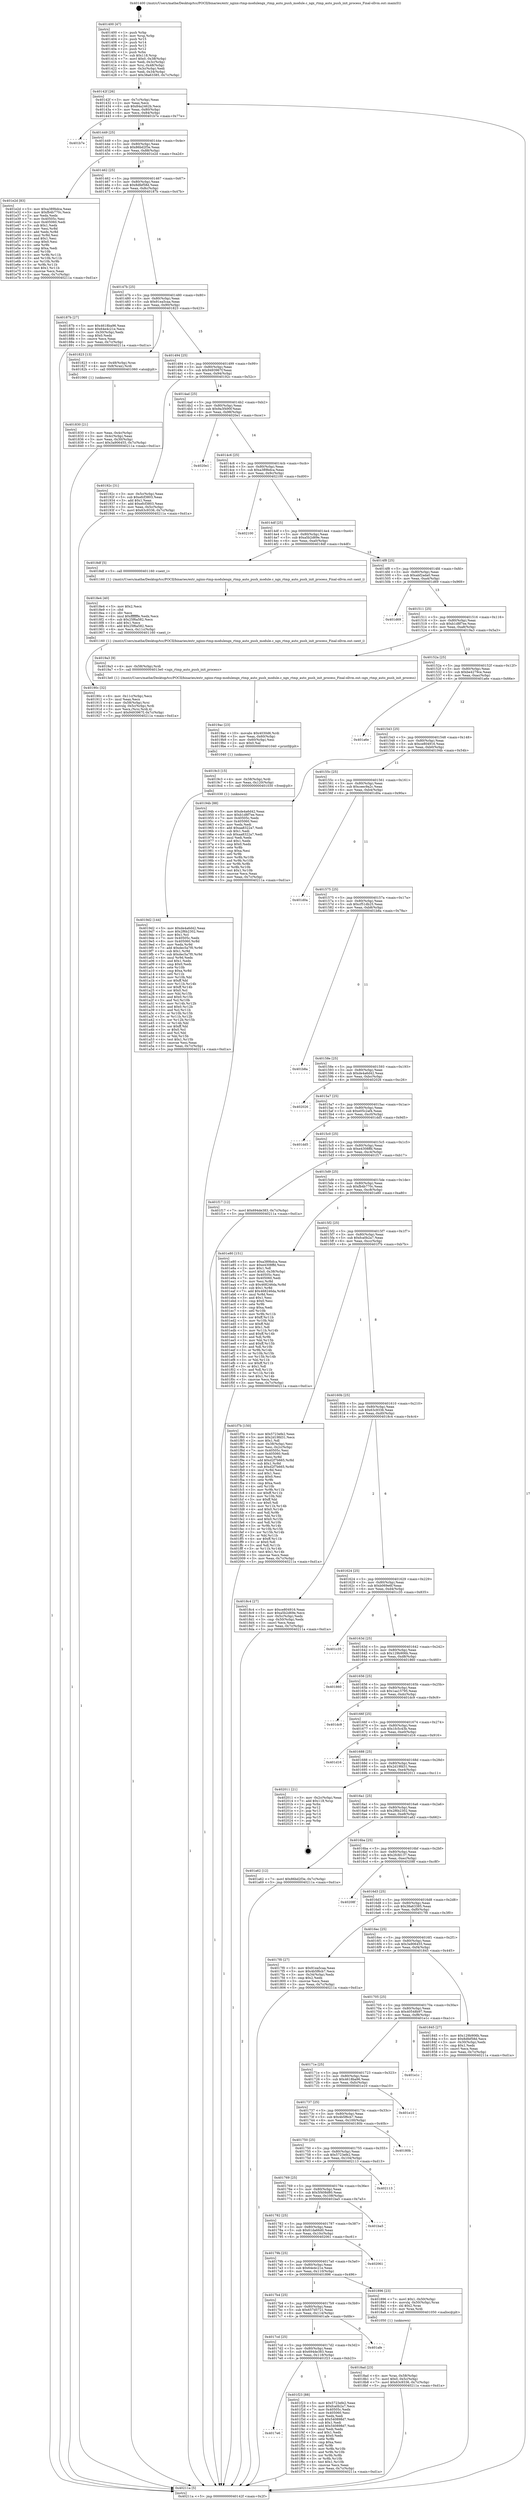 digraph "0x401400" {
  label = "0x401400 (/mnt/c/Users/mathe/Desktop/tcc/POCII/binaries/extr_nginx-rtmp-modulengx_rtmp_auto_push_module.c_ngx_rtmp_auto_push_init_process_Final-ollvm.out::main(0))"
  labelloc = "t"
  node[shape=record]

  Entry [label="",width=0.3,height=0.3,shape=circle,fillcolor=black,style=filled]
  "0x40142f" [label="{
     0x40142f [26]\l
     | [instrs]\l
     &nbsp;&nbsp;0x40142f \<+3\>: mov -0x7c(%rbp),%eax\l
     &nbsp;&nbsp;0x401432 \<+2\>: mov %eax,%ecx\l
     &nbsp;&nbsp;0x401434 \<+6\>: sub $0x84a2462b,%ecx\l
     &nbsp;&nbsp;0x40143a \<+3\>: mov %eax,-0x80(%rbp)\l
     &nbsp;&nbsp;0x40143d \<+6\>: mov %ecx,-0x84(%rbp)\l
     &nbsp;&nbsp;0x401443 \<+6\>: je 0000000000401b7e \<main+0x77e\>\l
  }"]
  "0x401b7e" [label="{
     0x401b7e\l
  }", style=dashed]
  "0x401449" [label="{
     0x401449 [25]\l
     | [instrs]\l
     &nbsp;&nbsp;0x401449 \<+5\>: jmp 000000000040144e \<main+0x4e\>\l
     &nbsp;&nbsp;0x40144e \<+3\>: mov -0x80(%rbp),%eax\l
     &nbsp;&nbsp;0x401451 \<+5\>: sub $0x86bd2f3e,%eax\l
     &nbsp;&nbsp;0x401456 \<+6\>: mov %eax,-0x88(%rbp)\l
     &nbsp;&nbsp;0x40145c \<+6\>: je 0000000000401e2d \<main+0xa2d\>\l
  }"]
  Exit [label="",width=0.3,height=0.3,shape=circle,fillcolor=black,style=filled,peripheries=2]
  "0x401e2d" [label="{
     0x401e2d [83]\l
     | [instrs]\l
     &nbsp;&nbsp;0x401e2d \<+5\>: mov $0xa389bdca,%eax\l
     &nbsp;&nbsp;0x401e32 \<+5\>: mov $0xfb4b770c,%ecx\l
     &nbsp;&nbsp;0x401e37 \<+2\>: xor %edx,%edx\l
     &nbsp;&nbsp;0x401e39 \<+7\>: mov 0x40505c,%esi\l
     &nbsp;&nbsp;0x401e40 \<+7\>: mov 0x405060,%edi\l
     &nbsp;&nbsp;0x401e47 \<+3\>: sub $0x1,%edx\l
     &nbsp;&nbsp;0x401e4a \<+3\>: mov %esi,%r8d\l
     &nbsp;&nbsp;0x401e4d \<+3\>: add %edx,%r8d\l
     &nbsp;&nbsp;0x401e50 \<+4\>: imul %r8d,%esi\l
     &nbsp;&nbsp;0x401e54 \<+3\>: and $0x1,%esi\l
     &nbsp;&nbsp;0x401e57 \<+3\>: cmp $0x0,%esi\l
     &nbsp;&nbsp;0x401e5a \<+4\>: sete %r9b\l
     &nbsp;&nbsp;0x401e5e \<+3\>: cmp $0xa,%edi\l
     &nbsp;&nbsp;0x401e61 \<+4\>: setl %r10b\l
     &nbsp;&nbsp;0x401e65 \<+3\>: mov %r9b,%r11b\l
     &nbsp;&nbsp;0x401e68 \<+3\>: and %r10b,%r11b\l
     &nbsp;&nbsp;0x401e6b \<+3\>: xor %r10b,%r9b\l
     &nbsp;&nbsp;0x401e6e \<+3\>: or %r9b,%r11b\l
     &nbsp;&nbsp;0x401e71 \<+4\>: test $0x1,%r11b\l
     &nbsp;&nbsp;0x401e75 \<+3\>: cmovne %ecx,%eax\l
     &nbsp;&nbsp;0x401e78 \<+3\>: mov %eax,-0x7c(%rbp)\l
     &nbsp;&nbsp;0x401e7b \<+5\>: jmp 000000000040211a \<main+0xd1a\>\l
  }"]
  "0x401462" [label="{
     0x401462 [25]\l
     | [instrs]\l
     &nbsp;&nbsp;0x401462 \<+5\>: jmp 0000000000401467 \<main+0x67\>\l
     &nbsp;&nbsp;0x401467 \<+3\>: mov -0x80(%rbp),%eax\l
     &nbsp;&nbsp;0x40146a \<+5\>: sub $0x8dfef58d,%eax\l
     &nbsp;&nbsp;0x40146f \<+6\>: mov %eax,-0x8c(%rbp)\l
     &nbsp;&nbsp;0x401475 \<+6\>: je 000000000040187b \<main+0x47b\>\l
  }"]
  "0x4017e6" [label="{
     0x4017e6\l
  }", style=dashed]
  "0x40187b" [label="{
     0x40187b [27]\l
     | [instrs]\l
     &nbsp;&nbsp;0x40187b \<+5\>: mov $0x4618ba96,%eax\l
     &nbsp;&nbsp;0x401880 \<+5\>: mov $0x64e4c21e,%ecx\l
     &nbsp;&nbsp;0x401885 \<+3\>: mov -0x30(%rbp),%edx\l
     &nbsp;&nbsp;0x401888 \<+3\>: cmp $0x0,%edx\l
     &nbsp;&nbsp;0x40188b \<+3\>: cmove %ecx,%eax\l
     &nbsp;&nbsp;0x40188e \<+3\>: mov %eax,-0x7c(%rbp)\l
     &nbsp;&nbsp;0x401891 \<+5\>: jmp 000000000040211a \<main+0xd1a\>\l
  }"]
  "0x40147b" [label="{
     0x40147b [25]\l
     | [instrs]\l
     &nbsp;&nbsp;0x40147b \<+5\>: jmp 0000000000401480 \<main+0x80\>\l
     &nbsp;&nbsp;0x401480 \<+3\>: mov -0x80(%rbp),%eax\l
     &nbsp;&nbsp;0x401483 \<+5\>: sub $0x91ea5caa,%eax\l
     &nbsp;&nbsp;0x401488 \<+6\>: mov %eax,-0x90(%rbp)\l
     &nbsp;&nbsp;0x40148e \<+6\>: je 0000000000401823 \<main+0x423\>\l
  }"]
  "0x401f23" [label="{
     0x401f23 [88]\l
     | [instrs]\l
     &nbsp;&nbsp;0x401f23 \<+5\>: mov $0x5723efe2,%eax\l
     &nbsp;&nbsp;0x401f28 \<+5\>: mov $0xfca0b2a7,%ecx\l
     &nbsp;&nbsp;0x401f2d \<+7\>: mov 0x40505c,%edx\l
     &nbsp;&nbsp;0x401f34 \<+7\>: mov 0x405060,%esi\l
     &nbsp;&nbsp;0x401f3b \<+2\>: mov %edx,%edi\l
     &nbsp;&nbsp;0x401f3d \<+6\>: sub $0x540898d7,%edi\l
     &nbsp;&nbsp;0x401f43 \<+3\>: sub $0x1,%edi\l
     &nbsp;&nbsp;0x401f46 \<+6\>: add $0x540898d7,%edi\l
     &nbsp;&nbsp;0x401f4c \<+3\>: imul %edi,%edx\l
     &nbsp;&nbsp;0x401f4f \<+3\>: and $0x1,%edx\l
     &nbsp;&nbsp;0x401f52 \<+3\>: cmp $0x0,%edx\l
     &nbsp;&nbsp;0x401f55 \<+4\>: sete %r8b\l
     &nbsp;&nbsp;0x401f59 \<+3\>: cmp $0xa,%esi\l
     &nbsp;&nbsp;0x401f5c \<+4\>: setl %r9b\l
     &nbsp;&nbsp;0x401f60 \<+3\>: mov %r8b,%r10b\l
     &nbsp;&nbsp;0x401f63 \<+3\>: and %r9b,%r10b\l
     &nbsp;&nbsp;0x401f66 \<+3\>: xor %r9b,%r8b\l
     &nbsp;&nbsp;0x401f69 \<+3\>: or %r8b,%r10b\l
     &nbsp;&nbsp;0x401f6c \<+4\>: test $0x1,%r10b\l
     &nbsp;&nbsp;0x401f70 \<+3\>: cmovne %ecx,%eax\l
     &nbsp;&nbsp;0x401f73 \<+3\>: mov %eax,-0x7c(%rbp)\l
     &nbsp;&nbsp;0x401f76 \<+5\>: jmp 000000000040211a \<main+0xd1a\>\l
  }"]
  "0x401823" [label="{
     0x401823 [13]\l
     | [instrs]\l
     &nbsp;&nbsp;0x401823 \<+4\>: mov -0x48(%rbp),%rax\l
     &nbsp;&nbsp;0x401827 \<+4\>: mov 0x8(%rax),%rdi\l
     &nbsp;&nbsp;0x40182b \<+5\>: call 0000000000401060 \<atoi@plt\>\l
     | [calls]\l
     &nbsp;&nbsp;0x401060 \{1\} (unknown)\l
  }"]
  "0x401494" [label="{
     0x401494 [25]\l
     | [instrs]\l
     &nbsp;&nbsp;0x401494 \<+5\>: jmp 0000000000401499 \<main+0x99\>\l
     &nbsp;&nbsp;0x401499 \<+3\>: mov -0x80(%rbp),%eax\l
     &nbsp;&nbsp;0x40149c \<+5\>: sub $0x9493967f,%eax\l
     &nbsp;&nbsp;0x4014a1 \<+6\>: mov %eax,-0x94(%rbp)\l
     &nbsp;&nbsp;0x4014a7 \<+6\>: je 000000000040192c \<main+0x52c\>\l
  }"]
  "0x4017cd" [label="{
     0x4017cd [25]\l
     | [instrs]\l
     &nbsp;&nbsp;0x4017cd \<+5\>: jmp 00000000004017d2 \<main+0x3d2\>\l
     &nbsp;&nbsp;0x4017d2 \<+3\>: mov -0x80(%rbp),%eax\l
     &nbsp;&nbsp;0x4017d5 \<+5\>: sub $0x694de383,%eax\l
     &nbsp;&nbsp;0x4017da \<+6\>: mov %eax,-0x118(%rbp)\l
     &nbsp;&nbsp;0x4017e0 \<+6\>: je 0000000000401f23 \<main+0xb23\>\l
  }"]
  "0x40192c" [label="{
     0x40192c [31]\l
     | [instrs]\l
     &nbsp;&nbsp;0x40192c \<+3\>: mov -0x5c(%rbp),%eax\l
     &nbsp;&nbsp;0x40192f \<+5\>: sub $0xefcf3803,%eax\l
     &nbsp;&nbsp;0x401934 \<+3\>: add $0x1,%eax\l
     &nbsp;&nbsp;0x401937 \<+5\>: add $0xefcf3803,%eax\l
     &nbsp;&nbsp;0x40193c \<+3\>: mov %eax,-0x5c(%rbp)\l
     &nbsp;&nbsp;0x40193f \<+7\>: movl $0x63c9336,-0x7c(%rbp)\l
     &nbsp;&nbsp;0x401946 \<+5\>: jmp 000000000040211a \<main+0xd1a\>\l
  }"]
  "0x4014ad" [label="{
     0x4014ad [25]\l
     | [instrs]\l
     &nbsp;&nbsp;0x4014ad \<+5\>: jmp 00000000004014b2 \<main+0xb2\>\l
     &nbsp;&nbsp;0x4014b2 \<+3\>: mov -0x80(%rbp),%eax\l
     &nbsp;&nbsp;0x4014b5 \<+5\>: sub $0x9a3f490f,%eax\l
     &nbsp;&nbsp;0x4014ba \<+6\>: mov %eax,-0x98(%rbp)\l
     &nbsp;&nbsp;0x4014c0 \<+6\>: je 00000000004020e1 \<main+0xce1\>\l
  }"]
  "0x401afe" [label="{
     0x401afe\l
  }", style=dashed]
  "0x4020e1" [label="{
     0x4020e1\l
  }", style=dashed]
  "0x4014c6" [label="{
     0x4014c6 [25]\l
     | [instrs]\l
     &nbsp;&nbsp;0x4014c6 \<+5\>: jmp 00000000004014cb \<main+0xcb\>\l
     &nbsp;&nbsp;0x4014cb \<+3\>: mov -0x80(%rbp),%eax\l
     &nbsp;&nbsp;0x4014ce \<+5\>: sub $0xa389bdca,%eax\l
     &nbsp;&nbsp;0x4014d3 \<+6\>: mov %eax,-0x9c(%rbp)\l
     &nbsp;&nbsp;0x4014d9 \<+6\>: je 0000000000402100 \<main+0xd00\>\l
  }"]
  "0x4019d2" [label="{
     0x4019d2 [144]\l
     | [instrs]\l
     &nbsp;&nbsp;0x4019d2 \<+5\>: mov $0xde4a6d42,%eax\l
     &nbsp;&nbsp;0x4019d7 \<+5\>: mov $0x2f6b2302,%esi\l
     &nbsp;&nbsp;0x4019dc \<+2\>: mov $0x1,%cl\l
     &nbsp;&nbsp;0x4019de \<+7\>: mov 0x40505c,%edx\l
     &nbsp;&nbsp;0x4019e5 \<+8\>: mov 0x405060,%r8d\l
     &nbsp;&nbsp;0x4019ed \<+3\>: mov %edx,%r9d\l
     &nbsp;&nbsp;0x4019f0 \<+7\>: add $0xdec5a7f0,%r9d\l
     &nbsp;&nbsp;0x4019f7 \<+4\>: sub $0x1,%r9d\l
     &nbsp;&nbsp;0x4019fb \<+7\>: sub $0xdec5a7f0,%r9d\l
     &nbsp;&nbsp;0x401a02 \<+4\>: imul %r9d,%edx\l
     &nbsp;&nbsp;0x401a06 \<+3\>: and $0x1,%edx\l
     &nbsp;&nbsp;0x401a09 \<+3\>: cmp $0x0,%edx\l
     &nbsp;&nbsp;0x401a0c \<+4\>: sete %r10b\l
     &nbsp;&nbsp;0x401a10 \<+4\>: cmp $0xa,%r8d\l
     &nbsp;&nbsp;0x401a14 \<+4\>: setl %r11b\l
     &nbsp;&nbsp;0x401a18 \<+3\>: mov %r10b,%bl\l
     &nbsp;&nbsp;0x401a1b \<+3\>: xor $0xff,%bl\l
     &nbsp;&nbsp;0x401a1e \<+3\>: mov %r11b,%r14b\l
     &nbsp;&nbsp;0x401a21 \<+4\>: xor $0xff,%r14b\l
     &nbsp;&nbsp;0x401a25 \<+3\>: xor $0x0,%cl\l
     &nbsp;&nbsp;0x401a28 \<+3\>: mov %bl,%r15b\l
     &nbsp;&nbsp;0x401a2b \<+4\>: and $0x0,%r15b\l
     &nbsp;&nbsp;0x401a2f \<+3\>: and %cl,%r10b\l
     &nbsp;&nbsp;0x401a32 \<+3\>: mov %r14b,%r12b\l
     &nbsp;&nbsp;0x401a35 \<+4\>: and $0x0,%r12b\l
     &nbsp;&nbsp;0x401a39 \<+3\>: and %cl,%r11b\l
     &nbsp;&nbsp;0x401a3c \<+3\>: or %r10b,%r15b\l
     &nbsp;&nbsp;0x401a3f \<+3\>: or %r11b,%r12b\l
     &nbsp;&nbsp;0x401a42 \<+3\>: xor %r12b,%r15b\l
     &nbsp;&nbsp;0x401a45 \<+3\>: or %r14b,%bl\l
     &nbsp;&nbsp;0x401a48 \<+3\>: xor $0xff,%bl\l
     &nbsp;&nbsp;0x401a4b \<+3\>: or $0x0,%cl\l
     &nbsp;&nbsp;0x401a4e \<+2\>: and %cl,%bl\l
     &nbsp;&nbsp;0x401a50 \<+3\>: or %bl,%r15b\l
     &nbsp;&nbsp;0x401a53 \<+4\>: test $0x1,%r15b\l
     &nbsp;&nbsp;0x401a57 \<+3\>: cmovne %esi,%eax\l
     &nbsp;&nbsp;0x401a5a \<+3\>: mov %eax,-0x7c(%rbp)\l
     &nbsp;&nbsp;0x401a5d \<+5\>: jmp 000000000040211a \<main+0xd1a\>\l
  }"]
  "0x402100" [label="{
     0x402100\l
  }", style=dashed]
  "0x4014df" [label="{
     0x4014df [25]\l
     | [instrs]\l
     &nbsp;&nbsp;0x4014df \<+5\>: jmp 00000000004014e4 \<main+0xe4\>\l
     &nbsp;&nbsp;0x4014e4 \<+3\>: mov -0x80(%rbp),%eax\l
     &nbsp;&nbsp;0x4014e7 \<+5\>: sub $0xa5b2d69e,%eax\l
     &nbsp;&nbsp;0x4014ec \<+6\>: mov %eax,-0xa0(%rbp)\l
     &nbsp;&nbsp;0x4014f2 \<+6\>: je 00000000004018df \<main+0x4df\>\l
  }"]
  "0x4019c3" [label="{
     0x4019c3 [15]\l
     | [instrs]\l
     &nbsp;&nbsp;0x4019c3 \<+4\>: mov -0x58(%rbp),%rdi\l
     &nbsp;&nbsp;0x4019c7 \<+6\>: mov %eax,-0x120(%rbp)\l
     &nbsp;&nbsp;0x4019cd \<+5\>: call 0000000000401030 \<free@plt\>\l
     | [calls]\l
     &nbsp;&nbsp;0x401030 \{1\} (unknown)\l
  }"]
  "0x4018df" [label="{
     0x4018df [5]\l
     | [instrs]\l
     &nbsp;&nbsp;0x4018df \<+5\>: call 0000000000401160 \<next_i\>\l
     | [calls]\l
     &nbsp;&nbsp;0x401160 \{1\} (/mnt/c/Users/mathe/Desktop/tcc/POCII/binaries/extr_nginx-rtmp-modulengx_rtmp_auto_push_module.c_ngx_rtmp_auto_push_init_process_Final-ollvm.out::next_i)\l
  }"]
  "0x4014f8" [label="{
     0x4014f8 [25]\l
     | [instrs]\l
     &nbsp;&nbsp;0x4014f8 \<+5\>: jmp 00000000004014fd \<main+0xfd\>\l
     &nbsp;&nbsp;0x4014fd \<+3\>: mov -0x80(%rbp),%eax\l
     &nbsp;&nbsp;0x401500 \<+5\>: sub $0xabf2ada0,%eax\l
     &nbsp;&nbsp;0x401505 \<+6\>: mov %eax,-0xa4(%rbp)\l
     &nbsp;&nbsp;0x40150b \<+6\>: je 0000000000401d69 \<main+0x969\>\l
  }"]
  "0x4019ac" [label="{
     0x4019ac [23]\l
     | [instrs]\l
     &nbsp;&nbsp;0x4019ac \<+10\>: movabs $0x4030d6,%rdi\l
     &nbsp;&nbsp;0x4019b6 \<+3\>: mov %eax,-0x60(%rbp)\l
     &nbsp;&nbsp;0x4019b9 \<+3\>: mov -0x60(%rbp),%esi\l
     &nbsp;&nbsp;0x4019bc \<+2\>: mov $0x0,%al\l
     &nbsp;&nbsp;0x4019be \<+5\>: call 0000000000401040 \<printf@plt\>\l
     | [calls]\l
     &nbsp;&nbsp;0x401040 \{1\} (unknown)\l
  }"]
  "0x401d69" [label="{
     0x401d69\l
  }", style=dashed]
  "0x401511" [label="{
     0x401511 [25]\l
     | [instrs]\l
     &nbsp;&nbsp;0x401511 \<+5\>: jmp 0000000000401516 \<main+0x116\>\l
     &nbsp;&nbsp;0x401516 \<+3\>: mov -0x80(%rbp),%eax\l
     &nbsp;&nbsp;0x401519 \<+5\>: sub $0xb1d8f7ee,%eax\l
     &nbsp;&nbsp;0x40151e \<+6\>: mov %eax,-0xa8(%rbp)\l
     &nbsp;&nbsp;0x401524 \<+6\>: je 00000000004019a3 \<main+0x5a3\>\l
  }"]
  "0x40190c" [label="{
     0x40190c [32]\l
     | [instrs]\l
     &nbsp;&nbsp;0x40190c \<+6\>: mov -0x11c(%rbp),%ecx\l
     &nbsp;&nbsp;0x401912 \<+3\>: imul %eax,%ecx\l
     &nbsp;&nbsp;0x401915 \<+4\>: mov -0x58(%rbp),%rsi\l
     &nbsp;&nbsp;0x401919 \<+4\>: movslq -0x5c(%rbp),%rdi\l
     &nbsp;&nbsp;0x40191d \<+3\>: mov %ecx,(%rsi,%rdi,4)\l
     &nbsp;&nbsp;0x401920 \<+7\>: movl $0x9493967f,-0x7c(%rbp)\l
     &nbsp;&nbsp;0x401927 \<+5\>: jmp 000000000040211a \<main+0xd1a\>\l
  }"]
  "0x4019a3" [label="{
     0x4019a3 [9]\l
     | [instrs]\l
     &nbsp;&nbsp;0x4019a3 \<+4\>: mov -0x58(%rbp),%rdi\l
     &nbsp;&nbsp;0x4019a7 \<+5\>: call 00000000004013e0 \<ngx_rtmp_auto_push_init_process\>\l
     | [calls]\l
     &nbsp;&nbsp;0x4013e0 \{1\} (/mnt/c/Users/mathe/Desktop/tcc/POCII/binaries/extr_nginx-rtmp-modulengx_rtmp_auto_push_module.c_ngx_rtmp_auto_push_init_process_Final-ollvm.out::ngx_rtmp_auto_push_init_process)\l
  }"]
  "0x40152a" [label="{
     0x40152a [25]\l
     | [instrs]\l
     &nbsp;&nbsp;0x40152a \<+5\>: jmp 000000000040152f \<main+0x12f\>\l
     &nbsp;&nbsp;0x40152f \<+3\>: mov -0x80(%rbp),%eax\l
     &nbsp;&nbsp;0x401532 \<+5\>: sub $0xbe4279ce,%eax\l
     &nbsp;&nbsp;0x401537 \<+6\>: mov %eax,-0xac(%rbp)\l
     &nbsp;&nbsp;0x40153d \<+6\>: je 0000000000401a6e \<main+0x66e\>\l
  }"]
  "0x4018e4" [label="{
     0x4018e4 [40]\l
     | [instrs]\l
     &nbsp;&nbsp;0x4018e4 \<+5\>: mov $0x2,%ecx\l
     &nbsp;&nbsp;0x4018e9 \<+1\>: cltd\l
     &nbsp;&nbsp;0x4018ea \<+2\>: idiv %ecx\l
     &nbsp;&nbsp;0x4018ec \<+6\>: imul $0xfffffffe,%edx,%ecx\l
     &nbsp;&nbsp;0x4018f2 \<+6\>: sub $0x25f6a582,%ecx\l
     &nbsp;&nbsp;0x4018f8 \<+3\>: add $0x1,%ecx\l
     &nbsp;&nbsp;0x4018fb \<+6\>: add $0x25f6a582,%ecx\l
     &nbsp;&nbsp;0x401901 \<+6\>: mov %ecx,-0x11c(%rbp)\l
     &nbsp;&nbsp;0x401907 \<+5\>: call 0000000000401160 \<next_i\>\l
     | [calls]\l
     &nbsp;&nbsp;0x401160 \{1\} (/mnt/c/Users/mathe/Desktop/tcc/POCII/binaries/extr_nginx-rtmp-modulengx_rtmp_auto_push_module.c_ngx_rtmp_auto_push_init_process_Final-ollvm.out::next_i)\l
  }"]
  "0x401a6e" [label="{
     0x401a6e\l
  }", style=dashed]
  "0x401543" [label="{
     0x401543 [25]\l
     | [instrs]\l
     &nbsp;&nbsp;0x401543 \<+5\>: jmp 0000000000401548 \<main+0x148\>\l
     &nbsp;&nbsp;0x401548 \<+3\>: mov -0x80(%rbp),%eax\l
     &nbsp;&nbsp;0x40154b \<+5\>: sub $0xce804916,%eax\l
     &nbsp;&nbsp;0x401550 \<+6\>: mov %eax,-0xb0(%rbp)\l
     &nbsp;&nbsp;0x401556 \<+6\>: je 000000000040194b \<main+0x54b\>\l
  }"]
  "0x4018ad" [label="{
     0x4018ad [23]\l
     | [instrs]\l
     &nbsp;&nbsp;0x4018ad \<+4\>: mov %rax,-0x58(%rbp)\l
     &nbsp;&nbsp;0x4018b1 \<+7\>: movl $0x0,-0x5c(%rbp)\l
     &nbsp;&nbsp;0x4018b8 \<+7\>: movl $0x63c9336,-0x7c(%rbp)\l
     &nbsp;&nbsp;0x4018bf \<+5\>: jmp 000000000040211a \<main+0xd1a\>\l
  }"]
  "0x40194b" [label="{
     0x40194b [88]\l
     | [instrs]\l
     &nbsp;&nbsp;0x40194b \<+5\>: mov $0xde4a6d42,%eax\l
     &nbsp;&nbsp;0x401950 \<+5\>: mov $0xb1d8f7ee,%ecx\l
     &nbsp;&nbsp;0x401955 \<+7\>: mov 0x40505c,%edx\l
     &nbsp;&nbsp;0x40195c \<+7\>: mov 0x405060,%esi\l
     &nbsp;&nbsp;0x401963 \<+2\>: mov %edx,%edi\l
     &nbsp;&nbsp;0x401965 \<+6\>: add $0xaa8322a7,%edi\l
     &nbsp;&nbsp;0x40196b \<+3\>: sub $0x1,%edi\l
     &nbsp;&nbsp;0x40196e \<+6\>: sub $0xaa8322a7,%edi\l
     &nbsp;&nbsp;0x401974 \<+3\>: imul %edi,%edx\l
     &nbsp;&nbsp;0x401977 \<+3\>: and $0x1,%edx\l
     &nbsp;&nbsp;0x40197a \<+3\>: cmp $0x0,%edx\l
     &nbsp;&nbsp;0x40197d \<+4\>: sete %r8b\l
     &nbsp;&nbsp;0x401981 \<+3\>: cmp $0xa,%esi\l
     &nbsp;&nbsp;0x401984 \<+4\>: setl %r9b\l
     &nbsp;&nbsp;0x401988 \<+3\>: mov %r8b,%r10b\l
     &nbsp;&nbsp;0x40198b \<+3\>: and %r9b,%r10b\l
     &nbsp;&nbsp;0x40198e \<+3\>: xor %r9b,%r8b\l
     &nbsp;&nbsp;0x401991 \<+3\>: or %r8b,%r10b\l
     &nbsp;&nbsp;0x401994 \<+4\>: test $0x1,%r10b\l
     &nbsp;&nbsp;0x401998 \<+3\>: cmovne %ecx,%eax\l
     &nbsp;&nbsp;0x40199b \<+3\>: mov %eax,-0x7c(%rbp)\l
     &nbsp;&nbsp;0x40199e \<+5\>: jmp 000000000040211a \<main+0xd1a\>\l
  }"]
  "0x40155c" [label="{
     0x40155c [25]\l
     | [instrs]\l
     &nbsp;&nbsp;0x40155c \<+5\>: jmp 0000000000401561 \<main+0x161\>\l
     &nbsp;&nbsp;0x401561 \<+3\>: mov -0x80(%rbp),%eax\l
     &nbsp;&nbsp;0x401564 \<+5\>: sub $0xceec9a2c,%eax\l
     &nbsp;&nbsp;0x401569 \<+6\>: mov %eax,-0xb4(%rbp)\l
     &nbsp;&nbsp;0x40156f \<+6\>: je 0000000000401d0a \<main+0x90a\>\l
  }"]
  "0x4017b4" [label="{
     0x4017b4 [25]\l
     | [instrs]\l
     &nbsp;&nbsp;0x4017b4 \<+5\>: jmp 00000000004017b9 \<main+0x3b9\>\l
     &nbsp;&nbsp;0x4017b9 \<+3\>: mov -0x80(%rbp),%eax\l
     &nbsp;&nbsp;0x4017bc \<+5\>: sub $0x657d5721,%eax\l
     &nbsp;&nbsp;0x4017c1 \<+6\>: mov %eax,-0x114(%rbp)\l
     &nbsp;&nbsp;0x4017c7 \<+6\>: je 0000000000401afe \<main+0x6fe\>\l
  }"]
  "0x401d0a" [label="{
     0x401d0a\l
  }", style=dashed]
  "0x401575" [label="{
     0x401575 [25]\l
     | [instrs]\l
     &nbsp;&nbsp;0x401575 \<+5\>: jmp 000000000040157a \<main+0x17a\>\l
     &nbsp;&nbsp;0x40157a \<+3\>: mov -0x80(%rbp),%eax\l
     &nbsp;&nbsp;0x40157d \<+5\>: sub $0xcf51db25,%eax\l
     &nbsp;&nbsp;0x401582 \<+6\>: mov %eax,-0xb8(%rbp)\l
     &nbsp;&nbsp;0x401588 \<+6\>: je 0000000000401b8a \<main+0x78a\>\l
  }"]
  "0x401896" [label="{
     0x401896 [23]\l
     | [instrs]\l
     &nbsp;&nbsp;0x401896 \<+7\>: movl $0x1,-0x50(%rbp)\l
     &nbsp;&nbsp;0x40189d \<+4\>: movslq -0x50(%rbp),%rax\l
     &nbsp;&nbsp;0x4018a1 \<+4\>: shl $0x2,%rax\l
     &nbsp;&nbsp;0x4018a5 \<+3\>: mov %rax,%rdi\l
     &nbsp;&nbsp;0x4018a8 \<+5\>: call 0000000000401050 \<malloc@plt\>\l
     | [calls]\l
     &nbsp;&nbsp;0x401050 \{1\} (unknown)\l
  }"]
  "0x401b8a" [label="{
     0x401b8a\l
  }", style=dashed]
  "0x40158e" [label="{
     0x40158e [25]\l
     | [instrs]\l
     &nbsp;&nbsp;0x40158e \<+5\>: jmp 0000000000401593 \<main+0x193\>\l
     &nbsp;&nbsp;0x401593 \<+3\>: mov -0x80(%rbp),%eax\l
     &nbsp;&nbsp;0x401596 \<+5\>: sub $0xde4a6d42,%eax\l
     &nbsp;&nbsp;0x40159b \<+6\>: mov %eax,-0xbc(%rbp)\l
     &nbsp;&nbsp;0x4015a1 \<+6\>: je 0000000000402026 \<main+0xc26\>\l
  }"]
  "0x40179b" [label="{
     0x40179b [25]\l
     | [instrs]\l
     &nbsp;&nbsp;0x40179b \<+5\>: jmp 00000000004017a0 \<main+0x3a0\>\l
     &nbsp;&nbsp;0x4017a0 \<+3\>: mov -0x80(%rbp),%eax\l
     &nbsp;&nbsp;0x4017a3 \<+5\>: sub $0x64e4c21e,%eax\l
     &nbsp;&nbsp;0x4017a8 \<+6\>: mov %eax,-0x110(%rbp)\l
     &nbsp;&nbsp;0x4017ae \<+6\>: je 0000000000401896 \<main+0x496\>\l
  }"]
  "0x402026" [label="{
     0x402026\l
  }", style=dashed]
  "0x4015a7" [label="{
     0x4015a7 [25]\l
     | [instrs]\l
     &nbsp;&nbsp;0x4015a7 \<+5\>: jmp 00000000004015ac \<main+0x1ac\>\l
     &nbsp;&nbsp;0x4015ac \<+3\>: mov -0x80(%rbp),%eax\l
     &nbsp;&nbsp;0x4015af \<+5\>: sub $0xe05c2af4,%eax\l
     &nbsp;&nbsp;0x4015b4 \<+6\>: mov %eax,-0xc0(%rbp)\l
     &nbsp;&nbsp;0x4015ba \<+6\>: je 0000000000401dd5 \<main+0x9d5\>\l
  }"]
  "0x402061" [label="{
     0x402061\l
  }", style=dashed]
  "0x401dd5" [label="{
     0x401dd5\l
  }", style=dashed]
  "0x4015c0" [label="{
     0x4015c0 [25]\l
     | [instrs]\l
     &nbsp;&nbsp;0x4015c0 \<+5\>: jmp 00000000004015c5 \<main+0x1c5\>\l
     &nbsp;&nbsp;0x4015c5 \<+3\>: mov -0x80(%rbp),%eax\l
     &nbsp;&nbsp;0x4015c8 \<+5\>: sub $0xe4308ffd,%eax\l
     &nbsp;&nbsp;0x4015cd \<+6\>: mov %eax,-0xc4(%rbp)\l
     &nbsp;&nbsp;0x4015d3 \<+6\>: je 0000000000401f17 \<main+0xb17\>\l
  }"]
  "0x401782" [label="{
     0x401782 [25]\l
     | [instrs]\l
     &nbsp;&nbsp;0x401782 \<+5\>: jmp 0000000000401787 \<main+0x387\>\l
     &nbsp;&nbsp;0x401787 \<+3\>: mov -0x80(%rbp),%eax\l
     &nbsp;&nbsp;0x40178a \<+5\>: sub $0x61da66d0,%eax\l
     &nbsp;&nbsp;0x40178f \<+6\>: mov %eax,-0x10c(%rbp)\l
     &nbsp;&nbsp;0x401795 \<+6\>: je 0000000000402061 \<main+0xc61\>\l
  }"]
  "0x401f17" [label="{
     0x401f17 [12]\l
     | [instrs]\l
     &nbsp;&nbsp;0x401f17 \<+7\>: movl $0x694de383,-0x7c(%rbp)\l
     &nbsp;&nbsp;0x401f1e \<+5\>: jmp 000000000040211a \<main+0xd1a\>\l
  }"]
  "0x4015d9" [label="{
     0x4015d9 [25]\l
     | [instrs]\l
     &nbsp;&nbsp;0x4015d9 \<+5\>: jmp 00000000004015de \<main+0x1de\>\l
     &nbsp;&nbsp;0x4015de \<+3\>: mov -0x80(%rbp),%eax\l
     &nbsp;&nbsp;0x4015e1 \<+5\>: sub $0xfb4b770c,%eax\l
     &nbsp;&nbsp;0x4015e6 \<+6\>: mov %eax,-0xc8(%rbp)\l
     &nbsp;&nbsp;0x4015ec \<+6\>: je 0000000000401e80 \<main+0xa80\>\l
  }"]
  "0x401ba5" [label="{
     0x401ba5\l
  }", style=dashed]
  "0x401e80" [label="{
     0x401e80 [151]\l
     | [instrs]\l
     &nbsp;&nbsp;0x401e80 \<+5\>: mov $0xa389bdca,%eax\l
     &nbsp;&nbsp;0x401e85 \<+5\>: mov $0xe4308ffd,%ecx\l
     &nbsp;&nbsp;0x401e8a \<+2\>: mov $0x1,%dl\l
     &nbsp;&nbsp;0x401e8c \<+7\>: movl $0x0,-0x38(%rbp)\l
     &nbsp;&nbsp;0x401e93 \<+7\>: mov 0x40505c,%esi\l
     &nbsp;&nbsp;0x401e9a \<+7\>: mov 0x405060,%edi\l
     &nbsp;&nbsp;0x401ea1 \<+3\>: mov %esi,%r8d\l
     &nbsp;&nbsp;0x401ea4 \<+7\>: sub $0x468246da,%r8d\l
     &nbsp;&nbsp;0x401eab \<+4\>: sub $0x1,%r8d\l
     &nbsp;&nbsp;0x401eaf \<+7\>: add $0x468246da,%r8d\l
     &nbsp;&nbsp;0x401eb6 \<+4\>: imul %r8d,%esi\l
     &nbsp;&nbsp;0x401eba \<+3\>: and $0x1,%esi\l
     &nbsp;&nbsp;0x401ebd \<+3\>: cmp $0x0,%esi\l
     &nbsp;&nbsp;0x401ec0 \<+4\>: sete %r9b\l
     &nbsp;&nbsp;0x401ec4 \<+3\>: cmp $0xa,%edi\l
     &nbsp;&nbsp;0x401ec7 \<+4\>: setl %r10b\l
     &nbsp;&nbsp;0x401ecb \<+3\>: mov %r9b,%r11b\l
     &nbsp;&nbsp;0x401ece \<+4\>: xor $0xff,%r11b\l
     &nbsp;&nbsp;0x401ed2 \<+3\>: mov %r10b,%bl\l
     &nbsp;&nbsp;0x401ed5 \<+3\>: xor $0xff,%bl\l
     &nbsp;&nbsp;0x401ed8 \<+3\>: xor $0x1,%dl\l
     &nbsp;&nbsp;0x401edb \<+3\>: mov %r11b,%r14b\l
     &nbsp;&nbsp;0x401ede \<+4\>: and $0xff,%r14b\l
     &nbsp;&nbsp;0x401ee2 \<+3\>: and %dl,%r9b\l
     &nbsp;&nbsp;0x401ee5 \<+3\>: mov %bl,%r15b\l
     &nbsp;&nbsp;0x401ee8 \<+4\>: and $0xff,%r15b\l
     &nbsp;&nbsp;0x401eec \<+3\>: and %dl,%r10b\l
     &nbsp;&nbsp;0x401eef \<+3\>: or %r9b,%r14b\l
     &nbsp;&nbsp;0x401ef2 \<+3\>: or %r10b,%r15b\l
     &nbsp;&nbsp;0x401ef5 \<+3\>: xor %r15b,%r14b\l
     &nbsp;&nbsp;0x401ef8 \<+3\>: or %bl,%r11b\l
     &nbsp;&nbsp;0x401efb \<+4\>: xor $0xff,%r11b\l
     &nbsp;&nbsp;0x401eff \<+3\>: or $0x1,%dl\l
     &nbsp;&nbsp;0x401f02 \<+3\>: and %dl,%r11b\l
     &nbsp;&nbsp;0x401f05 \<+3\>: or %r11b,%r14b\l
     &nbsp;&nbsp;0x401f08 \<+4\>: test $0x1,%r14b\l
     &nbsp;&nbsp;0x401f0c \<+3\>: cmovne %ecx,%eax\l
     &nbsp;&nbsp;0x401f0f \<+3\>: mov %eax,-0x7c(%rbp)\l
     &nbsp;&nbsp;0x401f12 \<+5\>: jmp 000000000040211a \<main+0xd1a\>\l
  }"]
  "0x4015f2" [label="{
     0x4015f2 [25]\l
     | [instrs]\l
     &nbsp;&nbsp;0x4015f2 \<+5\>: jmp 00000000004015f7 \<main+0x1f7\>\l
     &nbsp;&nbsp;0x4015f7 \<+3\>: mov -0x80(%rbp),%eax\l
     &nbsp;&nbsp;0x4015fa \<+5\>: sub $0xfca0b2a7,%eax\l
     &nbsp;&nbsp;0x4015ff \<+6\>: mov %eax,-0xcc(%rbp)\l
     &nbsp;&nbsp;0x401605 \<+6\>: je 0000000000401f7b \<main+0xb7b\>\l
  }"]
  "0x401769" [label="{
     0x401769 [25]\l
     | [instrs]\l
     &nbsp;&nbsp;0x401769 \<+5\>: jmp 000000000040176e \<main+0x36e\>\l
     &nbsp;&nbsp;0x40176e \<+3\>: mov -0x80(%rbp),%eax\l
     &nbsp;&nbsp;0x401771 \<+5\>: sub $0x5f408d80,%eax\l
     &nbsp;&nbsp;0x401776 \<+6\>: mov %eax,-0x108(%rbp)\l
     &nbsp;&nbsp;0x40177c \<+6\>: je 0000000000401ba5 \<main+0x7a5\>\l
  }"]
  "0x401f7b" [label="{
     0x401f7b [150]\l
     | [instrs]\l
     &nbsp;&nbsp;0x401f7b \<+5\>: mov $0x5723efe2,%eax\l
     &nbsp;&nbsp;0x401f80 \<+5\>: mov $0x2d19fd31,%ecx\l
     &nbsp;&nbsp;0x401f85 \<+2\>: mov $0x1,%dl\l
     &nbsp;&nbsp;0x401f87 \<+3\>: mov -0x38(%rbp),%esi\l
     &nbsp;&nbsp;0x401f8a \<+3\>: mov %esi,-0x2c(%rbp)\l
     &nbsp;&nbsp;0x401f8d \<+7\>: mov 0x40505c,%esi\l
     &nbsp;&nbsp;0x401f94 \<+7\>: mov 0x405060,%edi\l
     &nbsp;&nbsp;0x401f9b \<+3\>: mov %esi,%r8d\l
     &nbsp;&nbsp;0x401f9e \<+7\>: add $0xd2f7b665,%r8d\l
     &nbsp;&nbsp;0x401fa5 \<+4\>: sub $0x1,%r8d\l
     &nbsp;&nbsp;0x401fa9 \<+7\>: sub $0xd2f7b665,%r8d\l
     &nbsp;&nbsp;0x401fb0 \<+4\>: imul %r8d,%esi\l
     &nbsp;&nbsp;0x401fb4 \<+3\>: and $0x1,%esi\l
     &nbsp;&nbsp;0x401fb7 \<+3\>: cmp $0x0,%esi\l
     &nbsp;&nbsp;0x401fba \<+4\>: sete %r9b\l
     &nbsp;&nbsp;0x401fbe \<+3\>: cmp $0xa,%edi\l
     &nbsp;&nbsp;0x401fc1 \<+4\>: setl %r10b\l
     &nbsp;&nbsp;0x401fc5 \<+3\>: mov %r9b,%r11b\l
     &nbsp;&nbsp;0x401fc8 \<+4\>: xor $0xff,%r11b\l
     &nbsp;&nbsp;0x401fcc \<+3\>: mov %r10b,%bl\l
     &nbsp;&nbsp;0x401fcf \<+3\>: xor $0xff,%bl\l
     &nbsp;&nbsp;0x401fd2 \<+3\>: xor $0x0,%dl\l
     &nbsp;&nbsp;0x401fd5 \<+3\>: mov %r11b,%r14b\l
     &nbsp;&nbsp;0x401fd8 \<+4\>: and $0x0,%r14b\l
     &nbsp;&nbsp;0x401fdc \<+3\>: and %dl,%r9b\l
     &nbsp;&nbsp;0x401fdf \<+3\>: mov %bl,%r15b\l
     &nbsp;&nbsp;0x401fe2 \<+4\>: and $0x0,%r15b\l
     &nbsp;&nbsp;0x401fe6 \<+3\>: and %dl,%r10b\l
     &nbsp;&nbsp;0x401fe9 \<+3\>: or %r9b,%r14b\l
     &nbsp;&nbsp;0x401fec \<+3\>: or %r10b,%r15b\l
     &nbsp;&nbsp;0x401fef \<+3\>: xor %r15b,%r14b\l
     &nbsp;&nbsp;0x401ff2 \<+3\>: or %bl,%r11b\l
     &nbsp;&nbsp;0x401ff5 \<+4\>: xor $0xff,%r11b\l
     &nbsp;&nbsp;0x401ff9 \<+3\>: or $0x0,%dl\l
     &nbsp;&nbsp;0x401ffc \<+3\>: and %dl,%r11b\l
     &nbsp;&nbsp;0x401fff \<+3\>: or %r11b,%r14b\l
     &nbsp;&nbsp;0x402002 \<+4\>: test $0x1,%r14b\l
     &nbsp;&nbsp;0x402006 \<+3\>: cmovne %ecx,%eax\l
     &nbsp;&nbsp;0x402009 \<+3\>: mov %eax,-0x7c(%rbp)\l
     &nbsp;&nbsp;0x40200c \<+5\>: jmp 000000000040211a \<main+0xd1a\>\l
  }"]
  "0x40160b" [label="{
     0x40160b [25]\l
     | [instrs]\l
     &nbsp;&nbsp;0x40160b \<+5\>: jmp 0000000000401610 \<main+0x210\>\l
     &nbsp;&nbsp;0x401610 \<+3\>: mov -0x80(%rbp),%eax\l
     &nbsp;&nbsp;0x401613 \<+5\>: sub $0x63c9336,%eax\l
     &nbsp;&nbsp;0x401618 \<+6\>: mov %eax,-0xd0(%rbp)\l
     &nbsp;&nbsp;0x40161e \<+6\>: je 00000000004018c4 \<main+0x4c4\>\l
  }"]
  "0x402113" [label="{
     0x402113\l
  }", style=dashed]
  "0x4018c4" [label="{
     0x4018c4 [27]\l
     | [instrs]\l
     &nbsp;&nbsp;0x4018c4 \<+5\>: mov $0xce804916,%eax\l
     &nbsp;&nbsp;0x4018c9 \<+5\>: mov $0xa5b2d69e,%ecx\l
     &nbsp;&nbsp;0x4018ce \<+3\>: mov -0x5c(%rbp),%edx\l
     &nbsp;&nbsp;0x4018d1 \<+3\>: cmp -0x50(%rbp),%edx\l
     &nbsp;&nbsp;0x4018d4 \<+3\>: cmovl %ecx,%eax\l
     &nbsp;&nbsp;0x4018d7 \<+3\>: mov %eax,-0x7c(%rbp)\l
     &nbsp;&nbsp;0x4018da \<+5\>: jmp 000000000040211a \<main+0xd1a\>\l
  }"]
  "0x401624" [label="{
     0x401624 [25]\l
     | [instrs]\l
     &nbsp;&nbsp;0x401624 \<+5\>: jmp 0000000000401629 \<main+0x229\>\l
     &nbsp;&nbsp;0x401629 \<+3\>: mov -0x80(%rbp),%eax\l
     &nbsp;&nbsp;0x40162c \<+5\>: sub $0xb069e6f,%eax\l
     &nbsp;&nbsp;0x401631 \<+6\>: mov %eax,-0xd4(%rbp)\l
     &nbsp;&nbsp;0x401637 \<+6\>: je 0000000000401c35 \<main+0x835\>\l
  }"]
  "0x401750" [label="{
     0x401750 [25]\l
     | [instrs]\l
     &nbsp;&nbsp;0x401750 \<+5\>: jmp 0000000000401755 \<main+0x355\>\l
     &nbsp;&nbsp;0x401755 \<+3\>: mov -0x80(%rbp),%eax\l
     &nbsp;&nbsp;0x401758 \<+5\>: sub $0x5723efe2,%eax\l
     &nbsp;&nbsp;0x40175d \<+6\>: mov %eax,-0x104(%rbp)\l
     &nbsp;&nbsp;0x401763 \<+6\>: je 0000000000402113 \<main+0xd13\>\l
  }"]
  "0x401c35" [label="{
     0x401c35\l
  }", style=dashed]
  "0x40163d" [label="{
     0x40163d [25]\l
     | [instrs]\l
     &nbsp;&nbsp;0x40163d \<+5\>: jmp 0000000000401642 \<main+0x242\>\l
     &nbsp;&nbsp;0x401642 \<+3\>: mov -0x80(%rbp),%eax\l
     &nbsp;&nbsp;0x401645 \<+5\>: sub $0x129b906b,%eax\l
     &nbsp;&nbsp;0x40164a \<+6\>: mov %eax,-0xd8(%rbp)\l
     &nbsp;&nbsp;0x401650 \<+6\>: je 0000000000401860 \<main+0x460\>\l
  }"]
  "0x40180b" [label="{
     0x40180b\l
  }", style=dashed]
  "0x401860" [label="{
     0x401860\l
  }", style=dashed]
  "0x401656" [label="{
     0x401656 [25]\l
     | [instrs]\l
     &nbsp;&nbsp;0x401656 \<+5\>: jmp 000000000040165b \<main+0x25b\>\l
     &nbsp;&nbsp;0x40165b \<+3\>: mov -0x80(%rbp),%eax\l
     &nbsp;&nbsp;0x40165e \<+5\>: sub $0x1aa15795,%eax\l
     &nbsp;&nbsp;0x401663 \<+6\>: mov %eax,-0xdc(%rbp)\l
     &nbsp;&nbsp;0x401669 \<+6\>: je 0000000000401dc9 \<main+0x9c9\>\l
  }"]
  "0x401737" [label="{
     0x401737 [25]\l
     | [instrs]\l
     &nbsp;&nbsp;0x401737 \<+5\>: jmp 000000000040173c \<main+0x33c\>\l
     &nbsp;&nbsp;0x40173c \<+3\>: mov -0x80(%rbp),%eax\l
     &nbsp;&nbsp;0x40173f \<+5\>: sub $0x4b5f6cb7,%eax\l
     &nbsp;&nbsp;0x401744 \<+6\>: mov %eax,-0x100(%rbp)\l
     &nbsp;&nbsp;0x40174a \<+6\>: je 000000000040180b \<main+0x40b\>\l
  }"]
  "0x401dc9" [label="{
     0x401dc9\l
  }", style=dashed]
  "0x40166f" [label="{
     0x40166f [25]\l
     | [instrs]\l
     &nbsp;&nbsp;0x40166f \<+5\>: jmp 0000000000401674 \<main+0x274\>\l
     &nbsp;&nbsp;0x401674 \<+3\>: mov -0x80(%rbp),%eax\l
     &nbsp;&nbsp;0x401677 \<+5\>: sub $0x1fc5c43b,%eax\l
     &nbsp;&nbsp;0x40167c \<+6\>: mov %eax,-0xe0(%rbp)\l
     &nbsp;&nbsp;0x401682 \<+6\>: je 0000000000401d16 \<main+0x916\>\l
  }"]
  "0x401e10" [label="{
     0x401e10\l
  }", style=dashed]
  "0x401d16" [label="{
     0x401d16\l
  }", style=dashed]
  "0x401688" [label="{
     0x401688 [25]\l
     | [instrs]\l
     &nbsp;&nbsp;0x401688 \<+5\>: jmp 000000000040168d \<main+0x28d\>\l
     &nbsp;&nbsp;0x40168d \<+3\>: mov -0x80(%rbp),%eax\l
     &nbsp;&nbsp;0x401690 \<+5\>: sub $0x2d19fd31,%eax\l
     &nbsp;&nbsp;0x401695 \<+6\>: mov %eax,-0xe4(%rbp)\l
     &nbsp;&nbsp;0x40169b \<+6\>: je 0000000000402011 \<main+0xc11\>\l
  }"]
  "0x40171e" [label="{
     0x40171e [25]\l
     | [instrs]\l
     &nbsp;&nbsp;0x40171e \<+5\>: jmp 0000000000401723 \<main+0x323\>\l
     &nbsp;&nbsp;0x401723 \<+3\>: mov -0x80(%rbp),%eax\l
     &nbsp;&nbsp;0x401726 \<+5\>: sub $0x4618ba96,%eax\l
     &nbsp;&nbsp;0x40172b \<+6\>: mov %eax,-0xfc(%rbp)\l
     &nbsp;&nbsp;0x401731 \<+6\>: je 0000000000401e10 \<main+0xa10\>\l
  }"]
  "0x402011" [label="{
     0x402011 [21]\l
     | [instrs]\l
     &nbsp;&nbsp;0x402011 \<+3\>: mov -0x2c(%rbp),%eax\l
     &nbsp;&nbsp;0x402014 \<+7\>: add $0x118,%rsp\l
     &nbsp;&nbsp;0x40201b \<+1\>: pop %rbx\l
     &nbsp;&nbsp;0x40201c \<+2\>: pop %r12\l
     &nbsp;&nbsp;0x40201e \<+2\>: pop %r13\l
     &nbsp;&nbsp;0x402020 \<+2\>: pop %r14\l
     &nbsp;&nbsp;0x402022 \<+2\>: pop %r15\l
     &nbsp;&nbsp;0x402024 \<+1\>: pop %rbp\l
     &nbsp;&nbsp;0x402025 \<+1\>: ret\l
  }"]
  "0x4016a1" [label="{
     0x4016a1 [25]\l
     | [instrs]\l
     &nbsp;&nbsp;0x4016a1 \<+5\>: jmp 00000000004016a6 \<main+0x2a6\>\l
     &nbsp;&nbsp;0x4016a6 \<+3\>: mov -0x80(%rbp),%eax\l
     &nbsp;&nbsp;0x4016a9 \<+5\>: sub $0x2f6b2302,%eax\l
     &nbsp;&nbsp;0x4016ae \<+6\>: mov %eax,-0xe8(%rbp)\l
     &nbsp;&nbsp;0x4016b4 \<+6\>: je 0000000000401a62 \<main+0x662\>\l
  }"]
  "0x401e1c" [label="{
     0x401e1c\l
  }", style=dashed]
  "0x401a62" [label="{
     0x401a62 [12]\l
     | [instrs]\l
     &nbsp;&nbsp;0x401a62 \<+7\>: movl $0x86bd2f3e,-0x7c(%rbp)\l
     &nbsp;&nbsp;0x401a69 \<+5\>: jmp 000000000040211a \<main+0xd1a\>\l
  }"]
  "0x4016ba" [label="{
     0x4016ba [25]\l
     | [instrs]\l
     &nbsp;&nbsp;0x4016ba \<+5\>: jmp 00000000004016bf \<main+0x2bf\>\l
     &nbsp;&nbsp;0x4016bf \<+3\>: mov -0x80(%rbp),%eax\l
     &nbsp;&nbsp;0x4016c2 \<+5\>: sub $0x2fcfd137,%eax\l
     &nbsp;&nbsp;0x4016c7 \<+6\>: mov %eax,-0xec(%rbp)\l
     &nbsp;&nbsp;0x4016cd \<+6\>: je 000000000040208f \<main+0xc8f\>\l
  }"]
  "0x401705" [label="{
     0x401705 [25]\l
     | [instrs]\l
     &nbsp;&nbsp;0x401705 \<+5\>: jmp 000000000040170a \<main+0x30a\>\l
     &nbsp;&nbsp;0x40170a \<+3\>: mov -0x80(%rbp),%eax\l
     &nbsp;&nbsp;0x40170d \<+5\>: sub $0x40548b97,%eax\l
     &nbsp;&nbsp;0x401712 \<+6\>: mov %eax,-0xf8(%rbp)\l
     &nbsp;&nbsp;0x401718 \<+6\>: je 0000000000401e1c \<main+0xa1c\>\l
  }"]
  "0x40208f" [label="{
     0x40208f\l
  }", style=dashed]
  "0x4016d3" [label="{
     0x4016d3 [25]\l
     | [instrs]\l
     &nbsp;&nbsp;0x4016d3 \<+5\>: jmp 00000000004016d8 \<main+0x2d8\>\l
     &nbsp;&nbsp;0x4016d8 \<+3\>: mov -0x80(%rbp),%eax\l
     &nbsp;&nbsp;0x4016db \<+5\>: sub $0x38a63385,%eax\l
     &nbsp;&nbsp;0x4016e0 \<+6\>: mov %eax,-0xf0(%rbp)\l
     &nbsp;&nbsp;0x4016e6 \<+6\>: je 00000000004017f0 \<main+0x3f0\>\l
  }"]
  "0x401845" [label="{
     0x401845 [27]\l
     | [instrs]\l
     &nbsp;&nbsp;0x401845 \<+5\>: mov $0x129b906b,%eax\l
     &nbsp;&nbsp;0x40184a \<+5\>: mov $0x8dfef58d,%ecx\l
     &nbsp;&nbsp;0x40184f \<+3\>: mov -0x30(%rbp),%edx\l
     &nbsp;&nbsp;0x401852 \<+3\>: cmp $0x1,%edx\l
     &nbsp;&nbsp;0x401855 \<+3\>: cmovl %ecx,%eax\l
     &nbsp;&nbsp;0x401858 \<+3\>: mov %eax,-0x7c(%rbp)\l
     &nbsp;&nbsp;0x40185b \<+5\>: jmp 000000000040211a \<main+0xd1a\>\l
  }"]
  "0x4017f0" [label="{
     0x4017f0 [27]\l
     | [instrs]\l
     &nbsp;&nbsp;0x4017f0 \<+5\>: mov $0x91ea5caa,%eax\l
     &nbsp;&nbsp;0x4017f5 \<+5\>: mov $0x4b5f6cb7,%ecx\l
     &nbsp;&nbsp;0x4017fa \<+3\>: mov -0x34(%rbp),%edx\l
     &nbsp;&nbsp;0x4017fd \<+3\>: cmp $0x2,%edx\l
     &nbsp;&nbsp;0x401800 \<+3\>: cmovne %ecx,%eax\l
     &nbsp;&nbsp;0x401803 \<+3\>: mov %eax,-0x7c(%rbp)\l
     &nbsp;&nbsp;0x401806 \<+5\>: jmp 000000000040211a \<main+0xd1a\>\l
  }"]
  "0x4016ec" [label="{
     0x4016ec [25]\l
     | [instrs]\l
     &nbsp;&nbsp;0x4016ec \<+5\>: jmp 00000000004016f1 \<main+0x2f1\>\l
     &nbsp;&nbsp;0x4016f1 \<+3\>: mov -0x80(%rbp),%eax\l
     &nbsp;&nbsp;0x4016f4 \<+5\>: sub $0x3a906455,%eax\l
     &nbsp;&nbsp;0x4016f9 \<+6\>: mov %eax,-0xf4(%rbp)\l
     &nbsp;&nbsp;0x4016ff \<+6\>: je 0000000000401845 \<main+0x445\>\l
  }"]
  "0x40211a" [label="{
     0x40211a [5]\l
     | [instrs]\l
     &nbsp;&nbsp;0x40211a \<+5\>: jmp 000000000040142f \<main+0x2f\>\l
  }"]
  "0x401400" [label="{
     0x401400 [47]\l
     | [instrs]\l
     &nbsp;&nbsp;0x401400 \<+1\>: push %rbp\l
     &nbsp;&nbsp;0x401401 \<+3\>: mov %rsp,%rbp\l
     &nbsp;&nbsp;0x401404 \<+2\>: push %r15\l
     &nbsp;&nbsp;0x401406 \<+2\>: push %r14\l
     &nbsp;&nbsp;0x401408 \<+2\>: push %r13\l
     &nbsp;&nbsp;0x40140a \<+2\>: push %r12\l
     &nbsp;&nbsp;0x40140c \<+1\>: push %rbx\l
     &nbsp;&nbsp;0x40140d \<+7\>: sub $0x118,%rsp\l
     &nbsp;&nbsp;0x401414 \<+7\>: movl $0x0,-0x38(%rbp)\l
     &nbsp;&nbsp;0x40141b \<+3\>: mov %edi,-0x3c(%rbp)\l
     &nbsp;&nbsp;0x40141e \<+4\>: mov %rsi,-0x48(%rbp)\l
     &nbsp;&nbsp;0x401422 \<+3\>: mov -0x3c(%rbp),%edi\l
     &nbsp;&nbsp;0x401425 \<+3\>: mov %edi,-0x34(%rbp)\l
     &nbsp;&nbsp;0x401428 \<+7\>: movl $0x38a63385,-0x7c(%rbp)\l
  }"]
  "0x401830" [label="{
     0x401830 [21]\l
     | [instrs]\l
     &nbsp;&nbsp;0x401830 \<+3\>: mov %eax,-0x4c(%rbp)\l
     &nbsp;&nbsp;0x401833 \<+3\>: mov -0x4c(%rbp),%eax\l
     &nbsp;&nbsp;0x401836 \<+3\>: mov %eax,-0x30(%rbp)\l
     &nbsp;&nbsp;0x401839 \<+7\>: movl $0x3a906455,-0x7c(%rbp)\l
     &nbsp;&nbsp;0x401840 \<+5\>: jmp 000000000040211a \<main+0xd1a\>\l
  }"]
  Entry -> "0x401400" [label=" 1"]
  "0x40142f" -> "0x401b7e" [label=" 0"]
  "0x40142f" -> "0x401449" [label=" 18"]
  "0x402011" -> Exit [label=" 1"]
  "0x401449" -> "0x401e2d" [label=" 1"]
  "0x401449" -> "0x401462" [label=" 17"]
  "0x401f7b" -> "0x40211a" [label=" 1"]
  "0x401462" -> "0x40187b" [label=" 1"]
  "0x401462" -> "0x40147b" [label=" 16"]
  "0x401f23" -> "0x40211a" [label=" 1"]
  "0x40147b" -> "0x401823" [label=" 1"]
  "0x40147b" -> "0x401494" [label=" 15"]
  "0x4017cd" -> "0x4017e6" [label=" 0"]
  "0x401494" -> "0x40192c" [label=" 1"]
  "0x401494" -> "0x4014ad" [label=" 14"]
  "0x4017cd" -> "0x401f23" [label=" 1"]
  "0x4014ad" -> "0x4020e1" [label=" 0"]
  "0x4014ad" -> "0x4014c6" [label=" 14"]
  "0x4017b4" -> "0x4017cd" [label=" 1"]
  "0x4014c6" -> "0x402100" [label=" 0"]
  "0x4014c6" -> "0x4014df" [label=" 14"]
  "0x4017b4" -> "0x401afe" [label=" 0"]
  "0x4014df" -> "0x4018df" [label=" 1"]
  "0x4014df" -> "0x4014f8" [label=" 13"]
  "0x401f17" -> "0x40211a" [label=" 1"]
  "0x4014f8" -> "0x401d69" [label=" 0"]
  "0x4014f8" -> "0x401511" [label=" 13"]
  "0x401e80" -> "0x40211a" [label=" 1"]
  "0x401511" -> "0x4019a3" [label=" 1"]
  "0x401511" -> "0x40152a" [label=" 12"]
  "0x401e2d" -> "0x40211a" [label=" 1"]
  "0x40152a" -> "0x401a6e" [label=" 0"]
  "0x40152a" -> "0x401543" [label=" 12"]
  "0x401a62" -> "0x40211a" [label=" 1"]
  "0x401543" -> "0x40194b" [label=" 1"]
  "0x401543" -> "0x40155c" [label=" 11"]
  "0x4019d2" -> "0x40211a" [label=" 1"]
  "0x40155c" -> "0x401d0a" [label=" 0"]
  "0x40155c" -> "0x401575" [label=" 11"]
  "0x4019c3" -> "0x4019d2" [label=" 1"]
  "0x401575" -> "0x401b8a" [label=" 0"]
  "0x401575" -> "0x40158e" [label=" 11"]
  "0x4019ac" -> "0x4019c3" [label=" 1"]
  "0x40158e" -> "0x402026" [label=" 0"]
  "0x40158e" -> "0x4015a7" [label=" 11"]
  "0x40194b" -> "0x40211a" [label=" 1"]
  "0x4015a7" -> "0x401dd5" [label=" 0"]
  "0x4015a7" -> "0x4015c0" [label=" 11"]
  "0x40192c" -> "0x40211a" [label=" 1"]
  "0x4015c0" -> "0x401f17" [label=" 1"]
  "0x4015c0" -> "0x4015d9" [label=" 10"]
  "0x4018e4" -> "0x40190c" [label=" 1"]
  "0x4015d9" -> "0x401e80" [label=" 1"]
  "0x4015d9" -> "0x4015f2" [label=" 9"]
  "0x4018df" -> "0x4018e4" [label=" 1"]
  "0x4015f2" -> "0x401f7b" [label=" 1"]
  "0x4015f2" -> "0x40160b" [label=" 8"]
  "0x4018ad" -> "0x40211a" [label=" 1"]
  "0x40160b" -> "0x4018c4" [label=" 2"]
  "0x40160b" -> "0x401624" [label=" 6"]
  "0x401896" -> "0x4018ad" [label=" 1"]
  "0x401624" -> "0x401c35" [label=" 0"]
  "0x401624" -> "0x40163d" [label=" 6"]
  "0x40179b" -> "0x401896" [label=" 1"]
  "0x40163d" -> "0x401860" [label=" 0"]
  "0x40163d" -> "0x401656" [label=" 6"]
  "0x4019a3" -> "0x4019ac" [label=" 1"]
  "0x401656" -> "0x401dc9" [label=" 0"]
  "0x401656" -> "0x40166f" [label=" 6"]
  "0x401782" -> "0x402061" [label=" 0"]
  "0x40166f" -> "0x401d16" [label=" 0"]
  "0x40166f" -> "0x401688" [label=" 6"]
  "0x40190c" -> "0x40211a" [label=" 1"]
  "0x401688" -> "0x402011" [label=" 1"]
  "0x401688" -> "0x4016a1" [label=" 5"]
  "0x401769" -> "0x401ba5" [label=" 0"]
  "0x4016a1" -> "0x401a62" [label=" 1"]
  "0x4016a1" -> "0x4016ba" [label=" 4"]
  "0x4018c4" -> "0x40211a" [label=" 2"]
  "0x4016ba" -> "0x40208f" [label=" 0"]
  "0x4016ba" -> "0x4016d3" [label=" 4"]
  "0x401750" -> "0x402113" [label=" 0"]
  "0x4016d3" -> "0x4017f0" [label=" 1"]
  "0x4016d3" -> "0x4016ec" [label=" 3"]
  "0x4017f0" -> "0x40211a" [label=" 1"]
  "0x401400" -> "0x40142f" [label=" 1"]
  "0x40211a" -> "0x40142f" [label=" 17"]
  "0x401823" -> "0x401830" [label=" 1"]
  "0x401830" -> "0x40211a" [label=" 1"]
  "0x40179b" -> "0x4017b4" [label=" 1"]
  "0x4016ec" -> "0x401845" [label=" 1"]
  "0x4016ec" -> "0x401705" [label=" 2"]
  "0x401845" -> "0x40211a" [label=" 1"]
  "0x40187b" -> "0x40211a" [label=" 1"]
  "0x401750" -> "0x401769" [label=" 2"]
  "0x401705" -> "0x401e1c" [label=" 0"]
  "0x401705" -> "0x40171e" [label=" 2"]
  "0x401769" -> "0x401782" [label=" 2"]
  "0x40171e" -> "0x401e10" [label=" 0"]
  "0x40171e" -> "0x401737" [label=" 2"]
  "0x401782" -> "0x40179b" [label=" 2"]
  "0x401737" -> "0x40180b" [label=" 0"]
  "0x401737" -> "0x401750" [label=" 2"]
}
